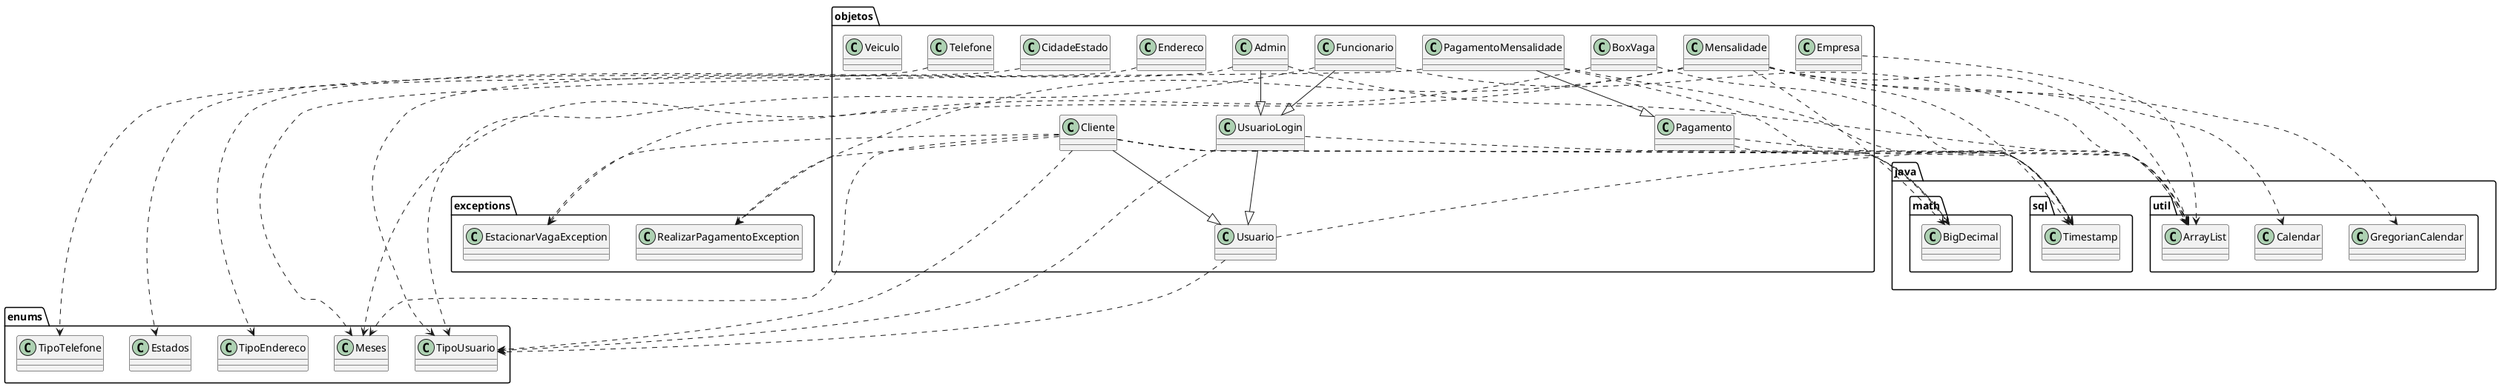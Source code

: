 @startuml
class enums.Estados
class enums.Meses
class enums.TipoEndereco
class enums.TipoTelefone
class enums.TipoUsuario
class exceptions.EstacionarVagaException
class exceptions.RealizarPagamentoException
class java.math.BigDecimal
class java.sql.Timestamp
class java.util.ArrayList
class java.util.Calendar
class java.util.GregorianCalendar
class objetos.Admin
class objetos.BoxVaga
class objetos.CidadeEstado
class objetos.Cliente
class objetos.Empresa
class objetos.Endereco
class objetos.Funcionario
class objetos.Mensalidade
class objetos.Pagamento
class objetos.PagamentoMensalidade
class objetos.Telefone
class objetos.Usuario
class objetos.UsuarioLogin
class objetos.Veiculo
objetos.Admin ..> enums.TipoUsuario
objetos.Admin ..> java.util.ArrayList
objetos.Admin --|> objetos.UsuarioLogin
objetos.BoxVaga ..> exceptions.EstacionarVagaException
objetos.BoxVaga ..> java.sql.Timestamp
objetos.CidadeEstado ..> enums.Estados
objetos.Cliente ..> enums.Meses
objetos.Cliente ..> enums.TipoUsuario
objetos.Cliente ..> exceptions.EstacionarVagaException
objetos.Cliente ..> exceptions.RealizarPagamentoException
objetos.Cliente ..> java.math.BigDecimal
objetos.Cliente ..> java.sql.Timestamp
objetos.Cliente ..> java.util.ArrayList
objetos.Cliente --|> objetos.Usuario
objetos.Empresa ..> java.util.ArrayList
objetos.Endereco ..> enums.TipoEndereco
objetos.Funcionario ..> enums.TipoUsuario
objetos.Funcionario ..> java.util.ArrayList
objetos.Funcionario --|> objetos.UsuarioLogin
objetos.Mensalidade ..> enums.Meses
objetos.Mensalidade ..> exceptions.RealizarPagamentoException
objetos.Mensalidade ..> java.math.BigDecimal
objetos.Mensalidade ..> java.sql.Timestamp
objetos.Mensalidade ..> java.util.ArrayList
objetos.Mensalidade ..> java.util.Calendar
objetos.Mensalidade ..> java.util.GregorianCalendar
objetos.Pagamento ..> java.math.BigDecimal
objetos.Pagamento ..> java.sql.Timestamp
objetos.PagamentoMensalidade ..> enums.Meses
objetos.PagamentoMensalidade ..> java.math.BigDecimal
objetos.PagamentoMensalidade ..> java.sql.Timestamp
objetos.PagamentoMensalidade --|> objetos.Pagamento
objetos.Telefone ..> enums.TipoTelefone
objetos.Usuario ..> enums.TipoUsuario
objetos.Usuario ..> java.util.ArrayList
objetos.UsuarioLogin ..> enums.TipoUsuario
objetos.UsuarioLogin ..> java.util.ArrayList
objetos.UsuarioLogin --|> objetos.Usuario
@enduml
